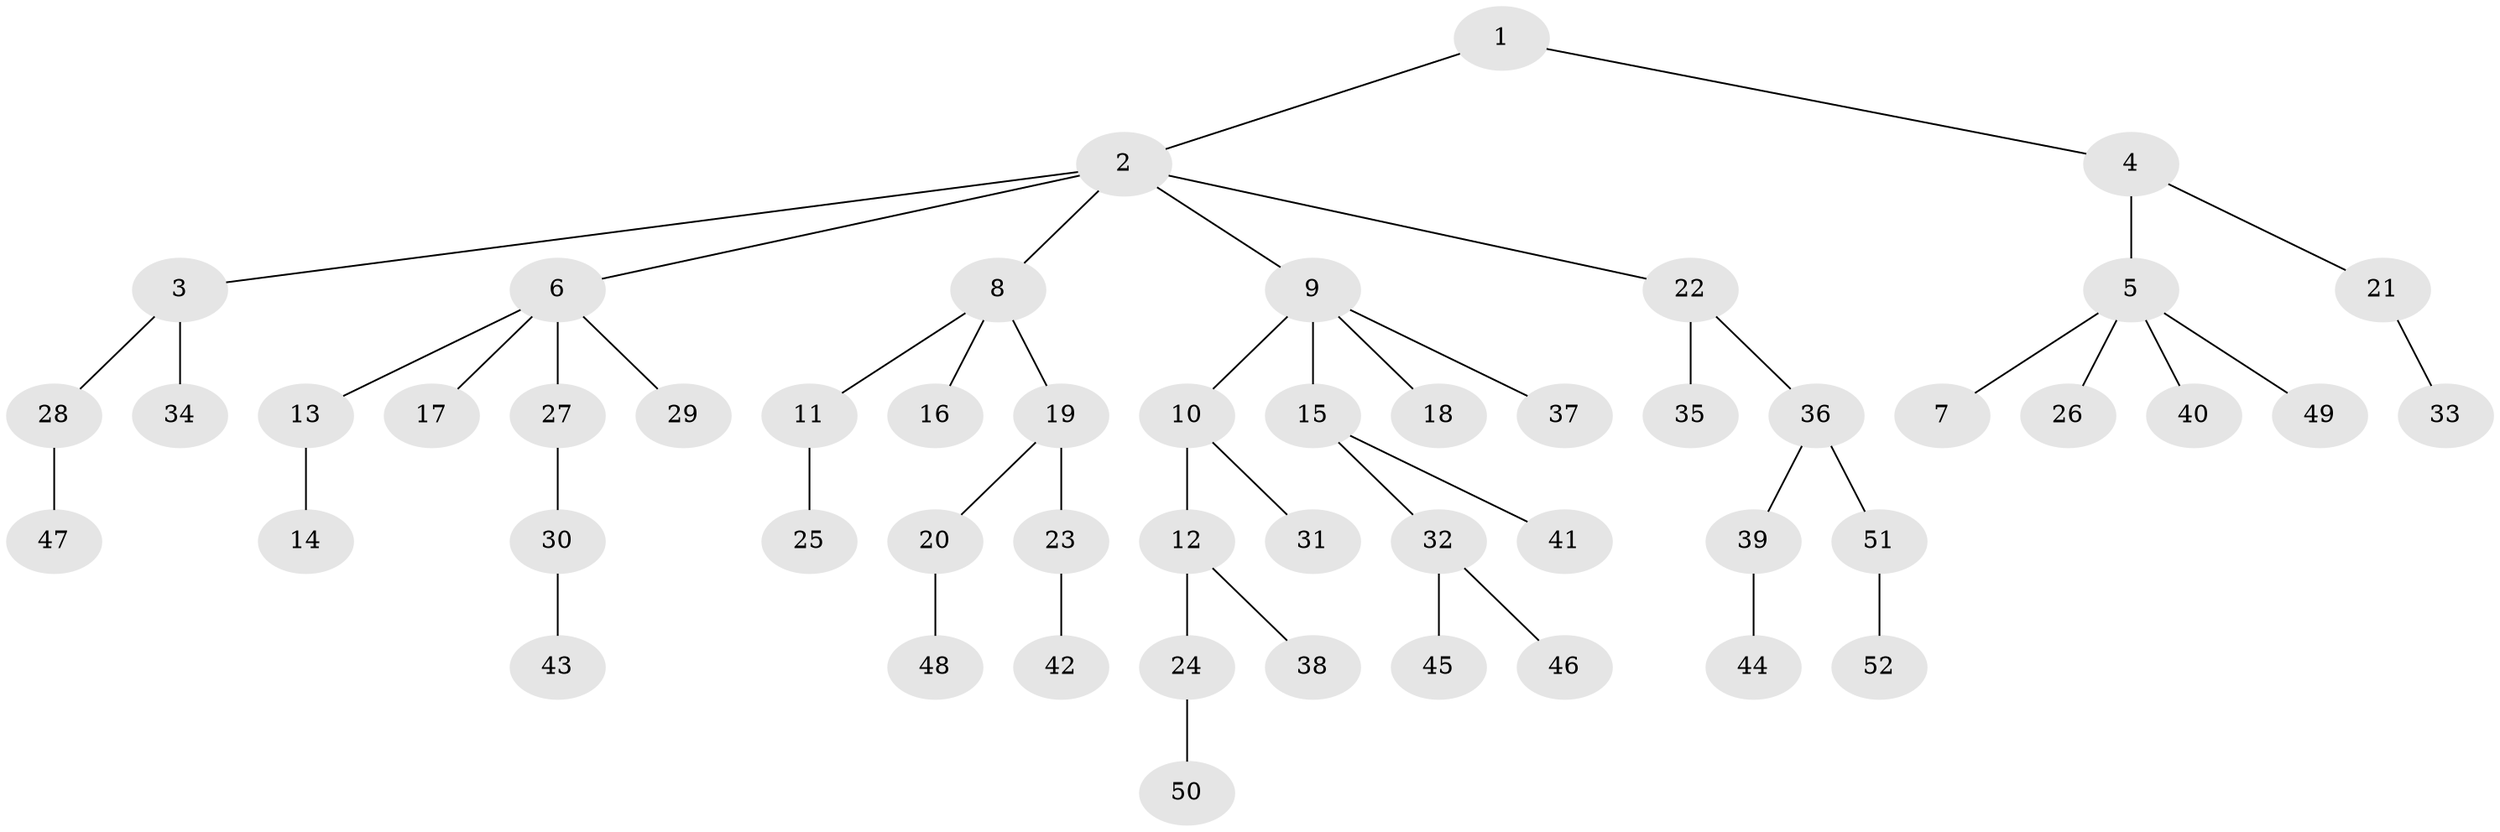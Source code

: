 // coarse degree distribution, {15: 0.058823529411764705, 1: 0.8823529411764706, 2: 0.058823529411764705}
// Generated by graph-tools (version 1.1) at 2025/19/03/04/25 18:19:06]
// undirected, 52 vertices, 51 edges
graph export_dot {
graph [start="1"]
  node [color=gray90,style=filled];
  1;
  2;
  3;
  4;
  5;
  6;
  7;
  8;
  9;
  10;
  11;
  12;
  13;
  14;
  15;
  16;
  17;
  18;
  19;
  20;
  21;
  22;
  23;
  24;
  25;
  26;
  27;
  28;
  29;
  30;
  31;
  32;
  33;
  34;
  35;
  36;
  37;
  38;
  39;
  40;
  41;
  42;
  43;
  44;
  45;
  46;
  47;
  48;
  49;
  50;
  51;
  52;
  1 -- 2;
  1 -- 4;
  2 -- 3;
  2 -- 6;
  2 -- 8;
  2 -- 9;
  2 -- 22;
  3 -- 28;
  3 -- 34;
  4 -- 5;
  4 -- 21;
  5 -- 7;
  5 -- 26;
  5 -- 40;
  5 -- 49;
  6 -- 13;
  6 -- 17;
  6 -- 27;
  6 -- 29;
  8 -- 11;
  8 -- 16;
  8 -- 19;
  9 -- 10;
  9 -- 15;
  9 -- 18;
  9 -- 37;
  10 -- 12;
  10 -- 31;
  11 -- 25;
  12 -- 24;
  12 -- 38;
  13 -- 14;
  15 -- 32;
  15 -- 41;
  19 -- 20;
  19 -- 23;
  20 -- 48;
  21 -- 33;
  22 -- 35;
  22 -- 36;
  23 -- 42;
  24 -- 50;
  27 -- 30;
  28 -- 47;
  30 -- 43;
  32 -- 45;
  32 -- 46;
  36 -- 39;
  36 -- 51;
  39 -- 44;
  51 -- 52;
}
